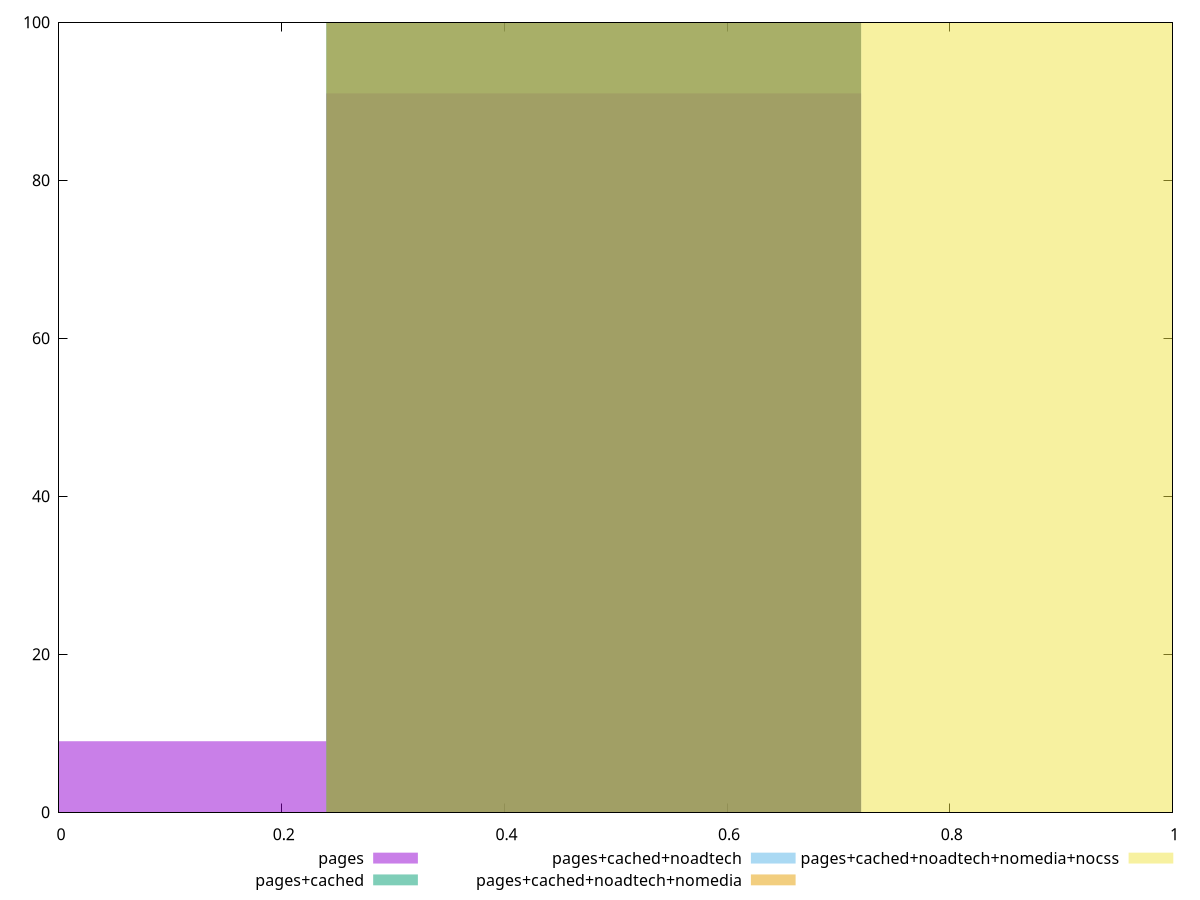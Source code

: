 reset

$pages <<EOF
0.4802340457908294 91
0 9
EOF

$pagesCached <<EOF
0.4802340457908294 100
EOF

$pagesCachedNoadtech <<EOF
0.4802340457908294 100
EOF

$pagesCachedNoadtechNomedia <<EOF
0.4802340457908294 100
EOF

$pagesCachedNoadtechNomediaNocss <<EOF
0.9604680915816588 100
EOF

set key outside below
set boxwidth 0.4802340457908294
set xrange [0:1]
set yrange [0:100]
set trange [0:100]
set style fill transparent solid 0.5 noborder
set terminal svg size 640, 530 enhanced background rgb 'white'
set output "report_00025_2021-02-22T21:38:55.199Z/render-blocking-resources/comparison/histogram/all_score.svg"

plot $pages title "pages" with boxes, \
     $pagesCached title "pages+cached" with boxes, \
     $pagesCachedNoadtech title "pages+cached+noadtech" with boxes, \
     $pagesCachedNoadtechNomedia title "pages+cached+noadtech+nomedia" with boxes, \
     $pagesCachedNoadtechNomediaNocss title "pages+cached+noadtech+nomedia+nocss" with boxes

reset
